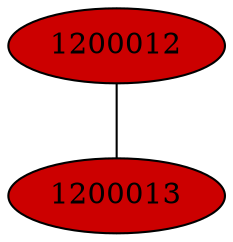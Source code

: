 graph CAMP_cc10 {
	K = 2.0;
	1200012 [style="filled", fillcolor="#cc0000"];
	1200013 [style="filled", fillcolor="#cc0000"];
	1200012 -- 1200013;
}